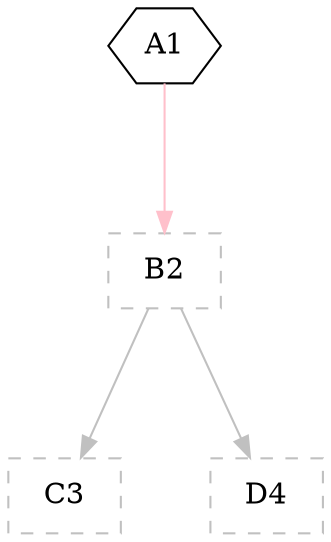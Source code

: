 digraph G {
graph [root="Demo",rankdir   = TB, nodesep           = 0.6, mindist     = 1.0, ranksep = 1.0, overlap = false]
node [style     = "filled", fillcolor = "white", color = "black"]
A1[cpu="0", flags="0x00000000", type="wait", prio="0", toffs="140721163890192", pattern="patternA", patentry="false", patexit="false", beamproc="beamA", bpentry="false", bpexit="false", tvalid="0", vabs="false", twait="0", shape     = "hexagon", fillcolor = "white"];
B2[cpu="0", flags="0x00000009", type="qinfo", shape     = "rectangle", color  = "gray", style  = "dashed"];
C3[cpu="0", flags="0x0000000a", type="qbuf", shape     = "rectangle", color  = "gray", style  = "dashed"];
D4[cpu="0", flags="0x0000000a", type="qbuf", shape     = "rectangle", color  = "gray", style  = "dashed"];
A1->B2 [type="flowdst", color     = "pink"];
B2->C3 [type="meta", color     = "gray"];
B2->D4 [type="meta", color     = "gray"];
}
